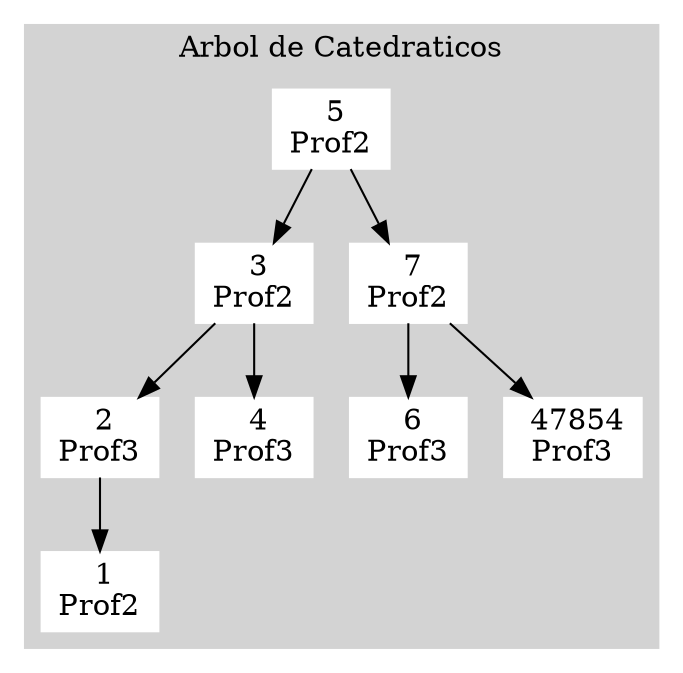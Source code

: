 digraph G{
subgraph cluster_0{
style=filled;
color=lightgrey;
node[shape=rect,style=filled,color=white];
" 1
Prof2" ;
" 2
Prof3"->" 1
Prof2";
" 3
Prof2"->" 2
Prof3";
" 3
Prof2"->" 4
Prof3";
" 4
Prof3" ;
" 5
Prof2"->" 3
Prof2";
" 5
Prof2"->" 7
Prof2";
" 6
Prof3" ;
" 7
Prof2"->" 6
Prof3";
" 7
Prof2"->" 47854
Prof3";
" 47854
Prof3" ;
label="Arbol de Catedraticos";
}
}
